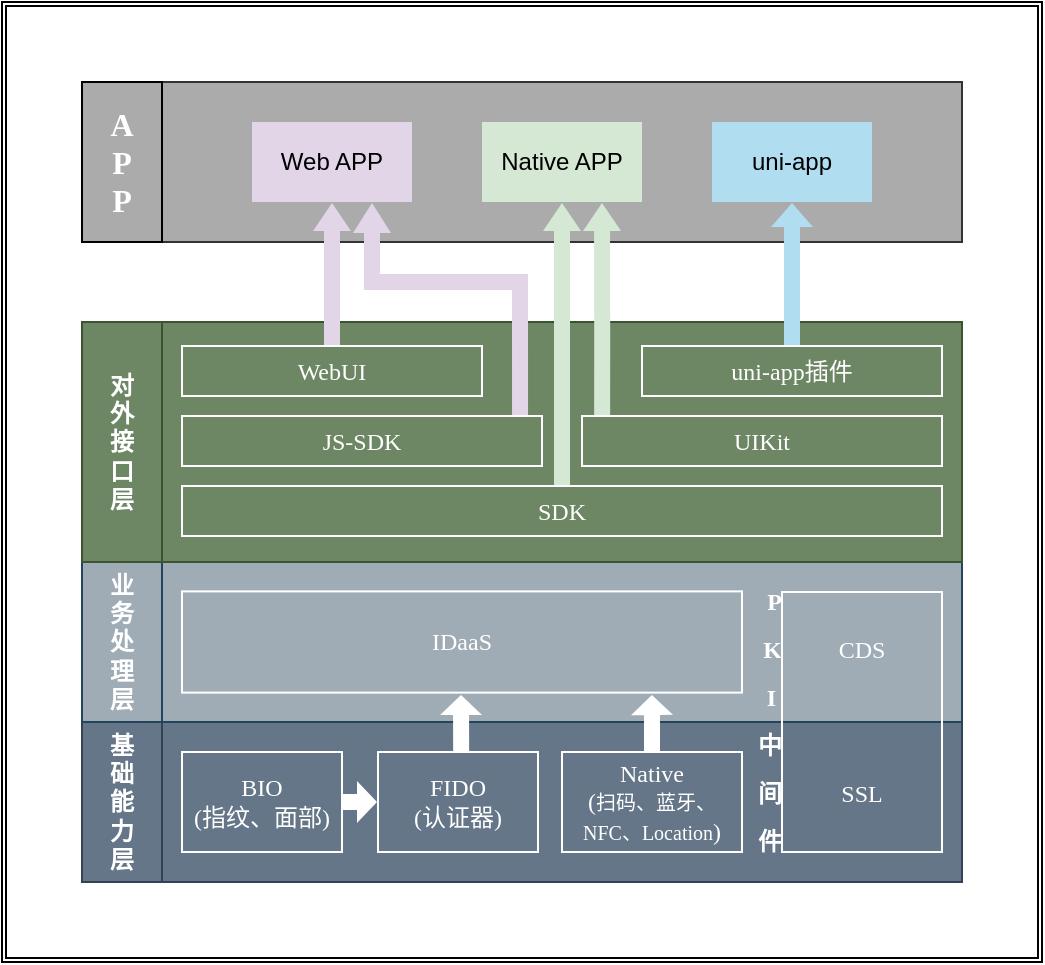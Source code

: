 <mxfile version="14.7.0" type="github">
  <diagram id="6imWZsSA1UWf6HAIqSkL" name="Page-1">
    <mxGraphModel dx="119" dy="539" grid="1" gridSize="10" guides="1" tooltips="1" connect="1" arrows="1" fold="1" page="1" pageScale="1" pageWidth="827" pageHeight="1169" math="0" shadow="0">
      <root>
        <mxCell id="0" />
        <mxCell id="1" parent="0" />
        <mxCell id="tUy6UiczHFlV-gSkyuVa-49" value="" style="shape=ext;double=1;rounded=0;whiteSpace=wrap;html=1;" vertex="1" parent="1">
          <mxGeometry x="1000" y="80" width="520" height="480" as="geometry" />
        </mxCell>
        <mxCell id="tUy6UiczHFlV-gSkyuVa-1" value="" style="rounded=0;whiteSpace=wrap;html=1;fillColor=#647687;strokeColor=#314354;fontColor=#ffffff;" vertex="1" parent="1">
          <mxGeometry x="1080" y="440" width="400" height="80" as="geometry" />
        </mxCell>
        <mxCell id="tUy6UiczHFlV-gSkyuVa-2" value="" style="rounded=0;whiteSpace=wrap;html=1;strokeColor=#23445d;fillColor=#A0ACB5;" vertex="1" parent="1">
          <mxGeometry x="1080" y="360" width="400" height="80" as="geometry" />
        </mxCell>
        <mxCell id="tUy6UiczHFlV-gSkyuVa-3" value="&lt;b&gt;基&lt;br&gt;础&lt;br&gt;能&lt;br&gt;力&lt;br&gt;层&lt;/b&gt;" style="rounded=0;labelPosition=center;verticalLabelPosition=middle;align=center;verticalAlign=middle;horizontal=1;whiteSpace=wrap;fillColor=#647687;strokeColor=#314354;fontFamily=Verdana;html=1;labelBorderColor=none;fontColor=#ffffff;" vertex="1" parent="1">
          <mxGeometry x="1040" y="440" width="40" height="80" as="geometry" />
        </mxCell>
        <mxCell id="tUy6UiczHFlV-gSkyuVa-5" value="&lt;b&gt;业&lt;br&gt;务&lt;br&gt;处&lt;br&gt;理&lt;br&gt;层&lt;/b&gt;" style="rounded=0;labelPosition=center;verticalLabelPosition=middle;align=center;verticalAlign=middle;horizontal=1;whiteSpace=wrap;strokeColor=#23445d;fontFamily=Verdana;html=1;labelBorderColor=none;fontColor=#FFFFFF;fillColor=#A0ACB5;" vertex="1" parent="1">
          <mxGeometry x="1040" y="360" width="40" height="80" as="geometry" />
        </mxCell>
        <mxCell id="tUy6UiczHFlV-gSkyuVa-6" value="&lt;blockquote style=&quot;margin: 0 0 0 40px ; border: none ; padding: 0px&quot;&gt;&lt;div&gt;&lt;b style=&quot;font-size: 12px&quot;&gt;&lt;font&gt;P&lt;/font&gt;&lt;/b&gt;&lt;/div&gt;&lt;div&gt;&lt;b style=&quot;font-size: 12px&quot;&gt;K&lt;/b&gt;&lt;/div&gt;&lt;div&gt;&lt;b style=&quot;font-size: 12px&quot;&gt;&amp;nbsp;&lt;/b&gt;&lt;b style=&quot;font-size: 12px&quot;&gt;I&amp;nbsp;&lt;/b&gt;&lt;/div&gt;&lt;div&gt;&lt;b style=&quot;font-size: 12px&quot;&gt;中&lt;/b&gt;&lt;/div&gt;&lt;div&gt;&lt;b style=&quot;font-size: 12px&quot;&gt;间&lt;/b&gt;&lt;/div&gt;&lt;div&gt;&lt;b style=&quot;font-size: 12px&quot;&gt;件&lt;/b&gt;&lt;/div&gt;&lt;/blockquote&gt;" style="rounded=0;html=1;fontFamily=Verdana;labelPosition=left;verticalLabelPosition=middle;align=right;verticalAlign=middle;fontSize=20;labelBackgroundColor=none;labelBorderColor=none;whiteSpace=wrap;fontColor=#FFFFFF;fillColor=none;strokeColor=#FFFFFF;direction=east;spacingTop=0;spacing=0;horizontal=1;spacingBottom=8;" vertex="1" parent="1">
          <mxGeometry x="1390" y="375" width="80" height="130" as="geometry" />
        </mxCell>
        <mxCell id="tUy6UiczHFlV-gSkyuVa-7" value="IDaaS" style="rounded=0;whiteSpace=wrap;html=1;fontFamily=Verdana;fillColor=none;strokeColor=#FFFFFF;fontColor=#FFFFFF;" vertex="1" parent="1">
          <mxGeometry x="1090" y="374.69" width="280" height="50.62" as="geometry" />
        </mxCell>
        <mxCell id="tUy6UiczHFlV-gSkyuVa-9" value="BIO&lt;br&gt;(指纹、面部)" style="rounded=0;whiteSpace=wrap;html=1;fontFamily=Verdana;fillColor=none;strokeColor=#FFFFFF;fontColor=#FFFFFF;" vertex="1" parent="1">
          <mxGeometry x="1090" y="455" width="80" height="50" as="geometry" />
        </mxCell>
        <mxCell id="tUy6UiczHFlV-gSkyuVa-13" value="CDS&lt;br style=&quot;font-size: 13px;&quot;&gt;Cert、SSL" style="text;html=1;fillColor=none;align=center;verticalAlign=middle;whiteSpace=wrap;rounded=0;fontFamily=Verdana;fontSize=13;fontColor=#FFFFFF;strokeColor=#FFFFFF;" vertex="1" parent="1">
          <mxGeometry x="1310" y="287" width="100" height="40" as="geometry" />
        </mxCell>
        <mxCell id="tUy6UiczHFlV-gSkyuVa-60" style="edgeStyle=orthogonalEdgeStyle;shape=flexArrow;rounded=0;orthogonalLoop=1;jettySize=auto;html=1;entryX=0.839;entryY=1.014;entryDx=0;entryDy=0;entryPerimeter=0;fontFamily=Verdana;fontSize=20;fontColor=#FFFFFF;width=8;endSize=3;endWidth=12;strokeColor=none;fillColor=#FFFFFF;" edge="1" parent="1" source="tUy6UiczHFlV-gSkyuVa-15" target="tUy6UiczHFlV-gSkyuVa-7">
          <mxGeometry relative="1" as="geometry" />
        </mxCell>
        <mxCell id="tUy6UiczHFlV-gSkyuVa-15" value="Native&lt;br&gt;(&lt;font style=&quot;font-size: 10px&quot;&gt;扫码&lt;font style=&quot;font-size: 10px&quot;&gt;、蓝牙、&lt;br&gt;NFC、Location&lt;/font&gt;&lt;/font&gt;)" style="rounded=0;whiteSpace=wrap;html=1;fontFamily=Verdana;fillColor=none;strokeColor=#FFFFFF;fontColor=#FFFFFF;" vertex="1" parent="1">
          <mxGeometry x="1280" y="455" width="90" height="50" as="geometry" />
        </mxCell>
        <mxCell id="tUy6UiczHFlV-gSkyuVa-17" value="" style="rounded=0;whiteSpace=wrap;html=1;strokeColor=#3A5431;gradientDirection=south;fillColor=#6d8764;labelPosition=right;verticalLabelPosition=top;align=left;verticalAlign=bottom;fontColor=#67AB9F;" vertex="1" parent="1">
          <mxGeometry x="1080" y="240" width="400" height="120" as="geometry" />
        </mxCell>
        <mxCell id="tUy6UiczHFlV-gSkyuVa-18" value="&lt;b&gt;对&lt;br&gt;外&lt;br&gt;接&lt;br&gt;口&lt;br&gt;层&lt;/b&gt;" style="rounded=0;labelPosition=center;verticalLabelPosition=middle;align=center;verticalAlign=middle;horizontal=1;whiteSpace=wrap;strokeColor=#3A5431;fontFamily=Verdana;html=1;labelBorderColor=none;gradientDirection=south;fillColor=#6d8764;fontColor=#ffffff;" vertex="1" parent="1">
          <mxGeometry x="1040" y="240" width="40" height="120" as="geometry" />
        </mxCell>
        <mxCell id="tUy6UiczHFlV-gSkyuVa-20" value="" style="rounded=0;whiteSpace=wrap;html=1;fontFamily=Verdana;fontSize=12;fillColor=#ABABAB;labelPosition=right;verticalLabelPosition=top;align=left;verticalAlign=bottom;fontColor=#7A7A7A;strokeColor=#333333;" vertex="1" parent="1">
          <mxGeometry x="1080" y="120" width="400" height="80" as="geometry" />
        </mxCell>
        <mxCell id="tUy6UiczHFlV-gSkyuVa-44" style="edgeStyle=orthogonalEdgeStyle;shape=flexArrow;rounded=0;orthogonalLoop=1;jettySize=auto;html=1;entryX=0.5;entryY=1;entryDx=0;entryDy=0;fontFamily=Verdana;fontSize=20;fontColor=#000000;endWidth=10;endSize=4.33;width=8;fillColor=#d5e8d4;strokeColor=none;" edge="1" parent="1" source="tUy6UiczHFlV-gSkyuVa-21" target="tUy6UiczHFlV-gSkyuVa-41">
          <mxGeometry relative="1" as="geometry">
            <Array as="points" />
          </mxGeometry>
        </mxCell>
        <mxCell id="tUy6UiczHFlV-gSkyuVa-21" value="&lt;font color=&quot;#ffffff&quot;&gt;SDK&lt;/font&gt;" style="rounded=0;whiteSpace=wrap;html=1;fontFamily=Verdana;fontSize=12;fontColor=#67AB9F;strokeColor=#FFFFFF;fillColor=none;" vertex="1" parent="1">
          <mxGeometry x="1090" y="322" width="380" height="25" as="geometry" />
        </mxCell>
        <mxCell id="tUy6UiczHFlV-gSkyuVa-23" value="FIDO&lt;br&gt;(认证器)" style="rounded=0;whiteSpace=wrap;html=1;fontFamily=Verdana;fillColor=none;strokeColor=#FFFFFF;fontColor=#FFFFFF;" vertex="1" parent="1">
          <mxGeometry x="1188" y="455" width="80" height="50" as="geometry" />
        </mxCell>
        <mxCell id="tUy6UiczHFlV-gSkyuVa-48" style="edgeStyle=orthogonalEdgeStyle;shape=flexArrow;rounded=0;orthogonalLoop=1;jettySize=auto;html=1;entryX=0.75;entryY=1;entryDx=0;entryDy=0;fontFamily=Verdana;fontSize=20;fontColor=#000000;exitX=0.939;exitY=0;exitDx=0;exitDy=0;exitPerimeter=0;width=8;endSize=4.67;endWidth=10;fillColor=#e1d5e7;strokeColor=none;" edge="1" parent="1" source="tUy6UiczHFlV-gSkyuVa-25" target="tUy6UiczHFlV-gSkyuVa-42">
          <mxGeometry relative="1" as="geometry">
            <Array as="points">
              <mxPoint x="1259" y="220" />
              <mxPoint x="1185" y="220" />
            </Array>
          </mxGeometry>
        </mxCell>
        <mxCell id="tUy6UiczHFlV-gSkyuVa-25" value="&lt;font color=&quot;#ffffff&quot;&gt;JS-SDK&lt;/font&gt;" style="rounded=0;whiteSpace=wrap;html=1;fontFamily=Verdana;fontSize=12;fontColor=#67AB9F;strokeColor=#FFFFFF;fillColor=none;" vertex="1" parent="1">
          <mxGeometry x="1090" y="287" width="180" height="25" as="geometry" />
        </mxCell>
        <mxCell id="tUy6UiczHFlV-gSkyuVa-45" style="edgeStyle=orthogonalEdgeStyle;shape=flexArrow;rounded=0;orthogonalLoop=1;jettySize=auto;html=1;entryX=0.75;entryY=1;entryDx=0;entryDy=0;fontFamily=Verdana;fontSize=20;fontColor=#000000;fillColor=#d5e8d4;width=8;endSize=4.33;endWidth=10;strokeColor=none;exitX=0.056;exitY=0.04;exitDx=0;exitDy=0;exitPerimeter=0;" edge="1" parent="1" source="tUy6UiczHFlV-gSkyuVa-27" target="tUy6UiczHFlV-gSkyuVa-41">
          <mxGeometry relative="1" as="geometry">
            <mxPoint x="1300" y="290" as="sourcePoint" />
          </mxGeometry>
        </mxCell>
        <mxCell id="tUy6UiczHFlV-gSkyuVa-27" value="&lt;font color=&quot;#ffffff&quot;&gt;UIKit&lt;br&gt;&lt;/font&gt;" style="rounded=0;whiteSpace=wrap;html=1;fontFamily=Verdana;fontSize=12;fontColor=#67AB9F;strokeColor=#FFFFFF;fillColor=none;" vertex="1" parent="1">
          <mxGeometry x="1290" y="287" width="180" height="25" as="geometry" />
        </mxCell>
        <mxCell id="tUy6UiczHFlV-gSkyuVa-47" style="edgeStyle=orthogonalEdgeStyle;shape=flexArrow;rounded=0;orthogonalLoop=1;jettySize=auto;html=1;entryX=0.5;entryY=1;entryDx=0;entryDy=0;fontFamily=Verdana;fontSize=20;fontColor=#000000;width=8;endSize=4.33;endWidth=10;fillColor=#e1d5e7;strokeColor=none;" edge="1" parent="1" source="tUy6UiczHFlV-gSkyuVa-29" target="tUy6UiczHFlV-gSkyuVa-42">
          <mxGeometry relative="1" as="geometry" />
        </mxCell>
        <mxCell id="tUy6UiczHFlV-gSkyuVa-29" value="&lt;font color=&quot;#ffffff&quot;&gt;WebUI&lt;/font&gt;" style="rounded=0;whiteSpace=wrap;html=1;fontFamily=Verdana;fontSize=12;fontColor=#67AB9F;strokeColor=#FFFFFF;fillColor=none;" vertex="1" parent="1">
          <mxGeometry x="1090" y="252" width="150" height="25" as="geometry" />
        </mxCell>
        <mxCell id="tUy6UiczHFlV-gSkyuVa-46" style="edgeStyle=orthogonalEdgeStyle;shape=flexArrow;rounded=0;orthogonalLoop=1;jettySize=auto;html=1;entryX=0.5;entryY=1;entryDx=0;entryDy=0;fontFamily=Verdana;fontSize=20;fontColor=#000000;fillColor=#b1ddf0;endWidth=12;endSize=3.67;width=8;strokeColor=none;" edge="1" parent="1" source="tUy6UiczHFlV-gSkyuVa-30" target="tUy6UiczHFlV-gSkyuVa-43">
          <mxGeometry relative="1" as="geometry" />
        </mxCell>
        <mxCell id="tUy6UiczHFlV-gSkyuVa-30" value="&lt;font color=&quot;#ffffff&quot;&gt;uni-app插件&lt;/font&gt;" style="rounded=0;whiteSpace=wrap;html=1;fontFamily=Verdana;fontSize=12;fontColor=#67AB9F;strokeColor=#FFFFFF;fillColor=none;" vertex="1" parent="1">
          <mxGeometry x="1320" y="252" width="150" height="25" as="geometry" />
        </mxCell>
        <mxCell id="tUy6UiczHFlV-gSkyuVa-40" value="&lt;font style=&quot;font-size: 16px&quot;&gt;&lt;b&gt;A&lt;br&gt;P&lt;br&gt;P&lt;/b&gt;&lt;/font&gt;" style="rounded=0;whiteSpace=wrap;html=1;fontFamily=Verdana;fontSize=12;fillColor=#ABABAB;labelPosition=center;verticalLabelPosition=middle;align=center;verticalAlign=middle;fontColor=#FFFFFF;" vertex="1" parent="1">
          <mxGeometry x="1040" y="120" width="40" height="80" as="geometry" />
        </mxCell>
        <mxCell id="tUy6UiczHFlV-gSkyuVa-41" value="Native APP" style="rounded=0;whiteSpace=wrap;html=1;fillColor=#d5e8d4;strokeColor=none;" vertex="1" parent="1">
          <mxGeometry x="1240" y="140" width="80" height="40" as="geometry" />
        </mxCell>
        <mxCell id="tUy6UiczHFlV-gSkyuVa-42" value="Web APP" style="rounded=0;whiteSpace=wrap;html=1;fillColor=#e1d5e7;strokeColor=none;" vertex="1" parent="1">
          <mxGeometry x="1125" y="140" width="80" height="40" as="geometry" />
        </mxCell>
        <mxCell id="tUy6UiczHFlV-gSkyuVa-43" value="uni-app" style="rounded=0;whiteSpace=wrap;html=1;fillColor=#b1ddf0;strokeColor=none;" vertex="1" parent="1">
          <mxGeometry x="1355" y="140" width="80" height="40" as="geometry" />
        </mxCell>
        <mxCell id="tUy6UiczHFlV-gSkyuVa-24" value="&lt;font color=&quot;#ffffff&quot;&gt;CDS&lt;br&gt;&lt;br&gt;&lt;br&gt;&lt;br&gt;&lt;br&gt;SSL&lt;/font&gt;" style="text;html=1;strokeColor=none;fillColor=none;align=center;verticalAlign=middle;whiteSpace=wrap;rounded=0;fontFamily=Verdana;fontSize=12;" vertex="1" parent="1">
          <mxGeometry x="1390" y="375" width="80" height="130" as="geometry" />
        </mxCell>
        <mxCell id="tUy6UiczHFlV-gSkyuVa-62" style="edgeStyle=orthogonalEdgeStyle;shape=flexArrow;rounded=0;orthogonalLoop=1;jettySize=auto;html=1;entryX=0.839;entryY=1.014;entryDx=0;entryDy=0;entryPerimeter=0;fontFamily=Verdana;fontSize=20;fontColor=#FFFFFF;width=8;endSize=3;endWidth=12;strokeColor=none;fillColor=#FFFFFF;" edge="1" parent="1">
          <mxGeometry relative="1" as="geometry">
            <mxPoint x="1229.58" y="455" as="sourcePoint" />
            <mxPoint x="1229.5" y="426.019" as="targetPoint" />
          </mxGeometry>
        </mxCell>
        <mxCell id="tUy6UiczHFlV-gSkyuVa-64" style="edgeStyle=orthogonalEdgeStyle;shape=flexArrow;rounded=0;orthogonalLoop=1;jettySize=auto;html=1;fontFamily=Verdana;fontSize=20;fontColor=#FFFFFF;width=8;endSize=3;endWidth=12;strokeColor=none;fillColor=#FFFFFF;exitX=1;exitY=0.5;exitDx=0;exitDy=0;" edge="1" parent="1" source="tUy6UiczHFlV-gSkyuVa-9" target="tUy6UiczHFlV-gSkyuVa-23">
          <mxGeometry relative="1" as="geometry">
            <mxPoint x="1179.58" y="469.49" as="sourcePoint" />
            <mxPoint x="1179.5" y="440.509" as="targetPoint" />
          </mxGeometry>
        </mxCell>
      </root>
    </mxGraphModel>
  </diagram>
</mxfile>
